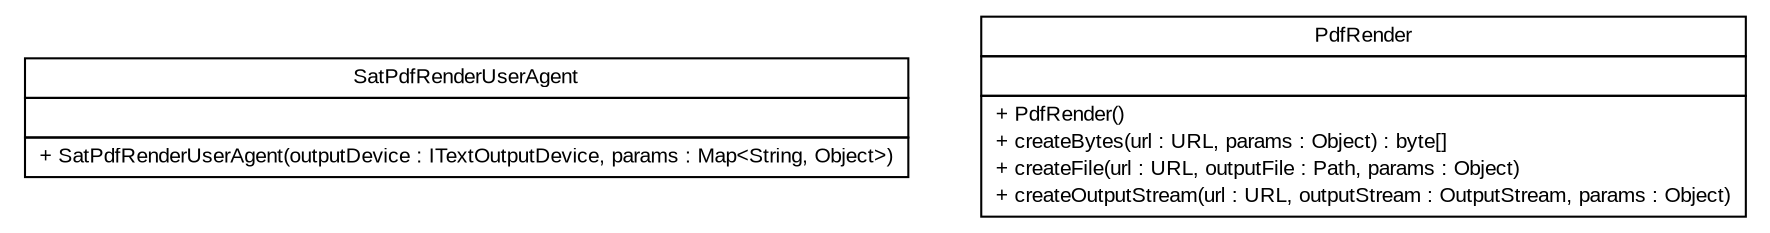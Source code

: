 #!/usr/local/bin/dot
#
# Class diagram 
# Generated by UMLGraph version R5_6 (http://www.umlgraph.org/)
#

digraph G {
	edge [fontname="arial",fontsize=10,labelfontname="arial",labelfontsize=10];
	node [fontname="arial",fontsize=10,shape=plaintext];
	nodesep=0.25;
	ranksep=0.5;
	// br.gov.to.sefaz.util.pdf.SatPdfRenderUserAgent
	c573 [label=<<table title="br.gov.to.sefaz.util.pdf.SatPdfRenderUserAgent" border="0" cellborder="1" cellspacing="0" cellpadding="2" port="p" href="./SatPdfRenderUserAgent.html">
		<tr><td><table border="0" cellspacing="0" cellpadding="1">
<tr><td align="center" balign="center"> SatPdfRenderUserAgent </td></tr>
		</table></td></tr>
		<tr><td><table border="0" cellspacing="0" cellpadding="1">
<tr><td align="left" balign="left">  </td></tr>
		</table></td></tr>
		<tr><td><table border="0" cellspacing="0" cellpadding="1">
<tr><td align="left" balign="left"> + SatPdfRenderUserAgent(outputDevice : ITextOutputDevice, params : Map&lt;String, Object&gt;) </td></tr>
		</table></td></tr>
		</table>>, URL="./SatPdfRenderUserAgent.html", fontname="arial", fontcolor="black", fontsize=10.0];
	// br.gov.to.sefaz.util.pdf.PdfRender
	c574 [label=<<table title="br.gov.to.sefaz.util.pdf.PdfRender" border="0" cellborder="1" cellspacing="0" cellpadding="2" port="p" href="./PdfRender.html">
		<tr><td><table border="0" cellspacing="0" cellpadding="1">
<tr><td align="center" balign="center"> PdfRender </td></tr>
		</table></td></tr>
		<tr><td><table border="0" cellspacing="0" cellpadding="1">
<tr><td align="left" balign="left">  </td></tr>
		</table></td></tr>
		<tr><td><table border="0" cellspacing="0" cellpadding="1">
<tr><td align="left" balign="left"> + PdfRender() </td></tr>
<tr><td align="left" balign="left"> + createBytes(url : URL, params : Object) : byte[] </td></tr>
<tr><td align="left" balign="left"> + createFile(url : URL, outputFile : Path, params : Object) </td></tr>
<tr><td align="left" balign="left"> + createOutputStream(url : URL, outputStream : OutputStream, params : Object) </td></tr>
		</table></td></tr>
		</table>>, URL="./PdfRender.html", fontname="arial", fontcolor="black", fontsize=10.0];
}


